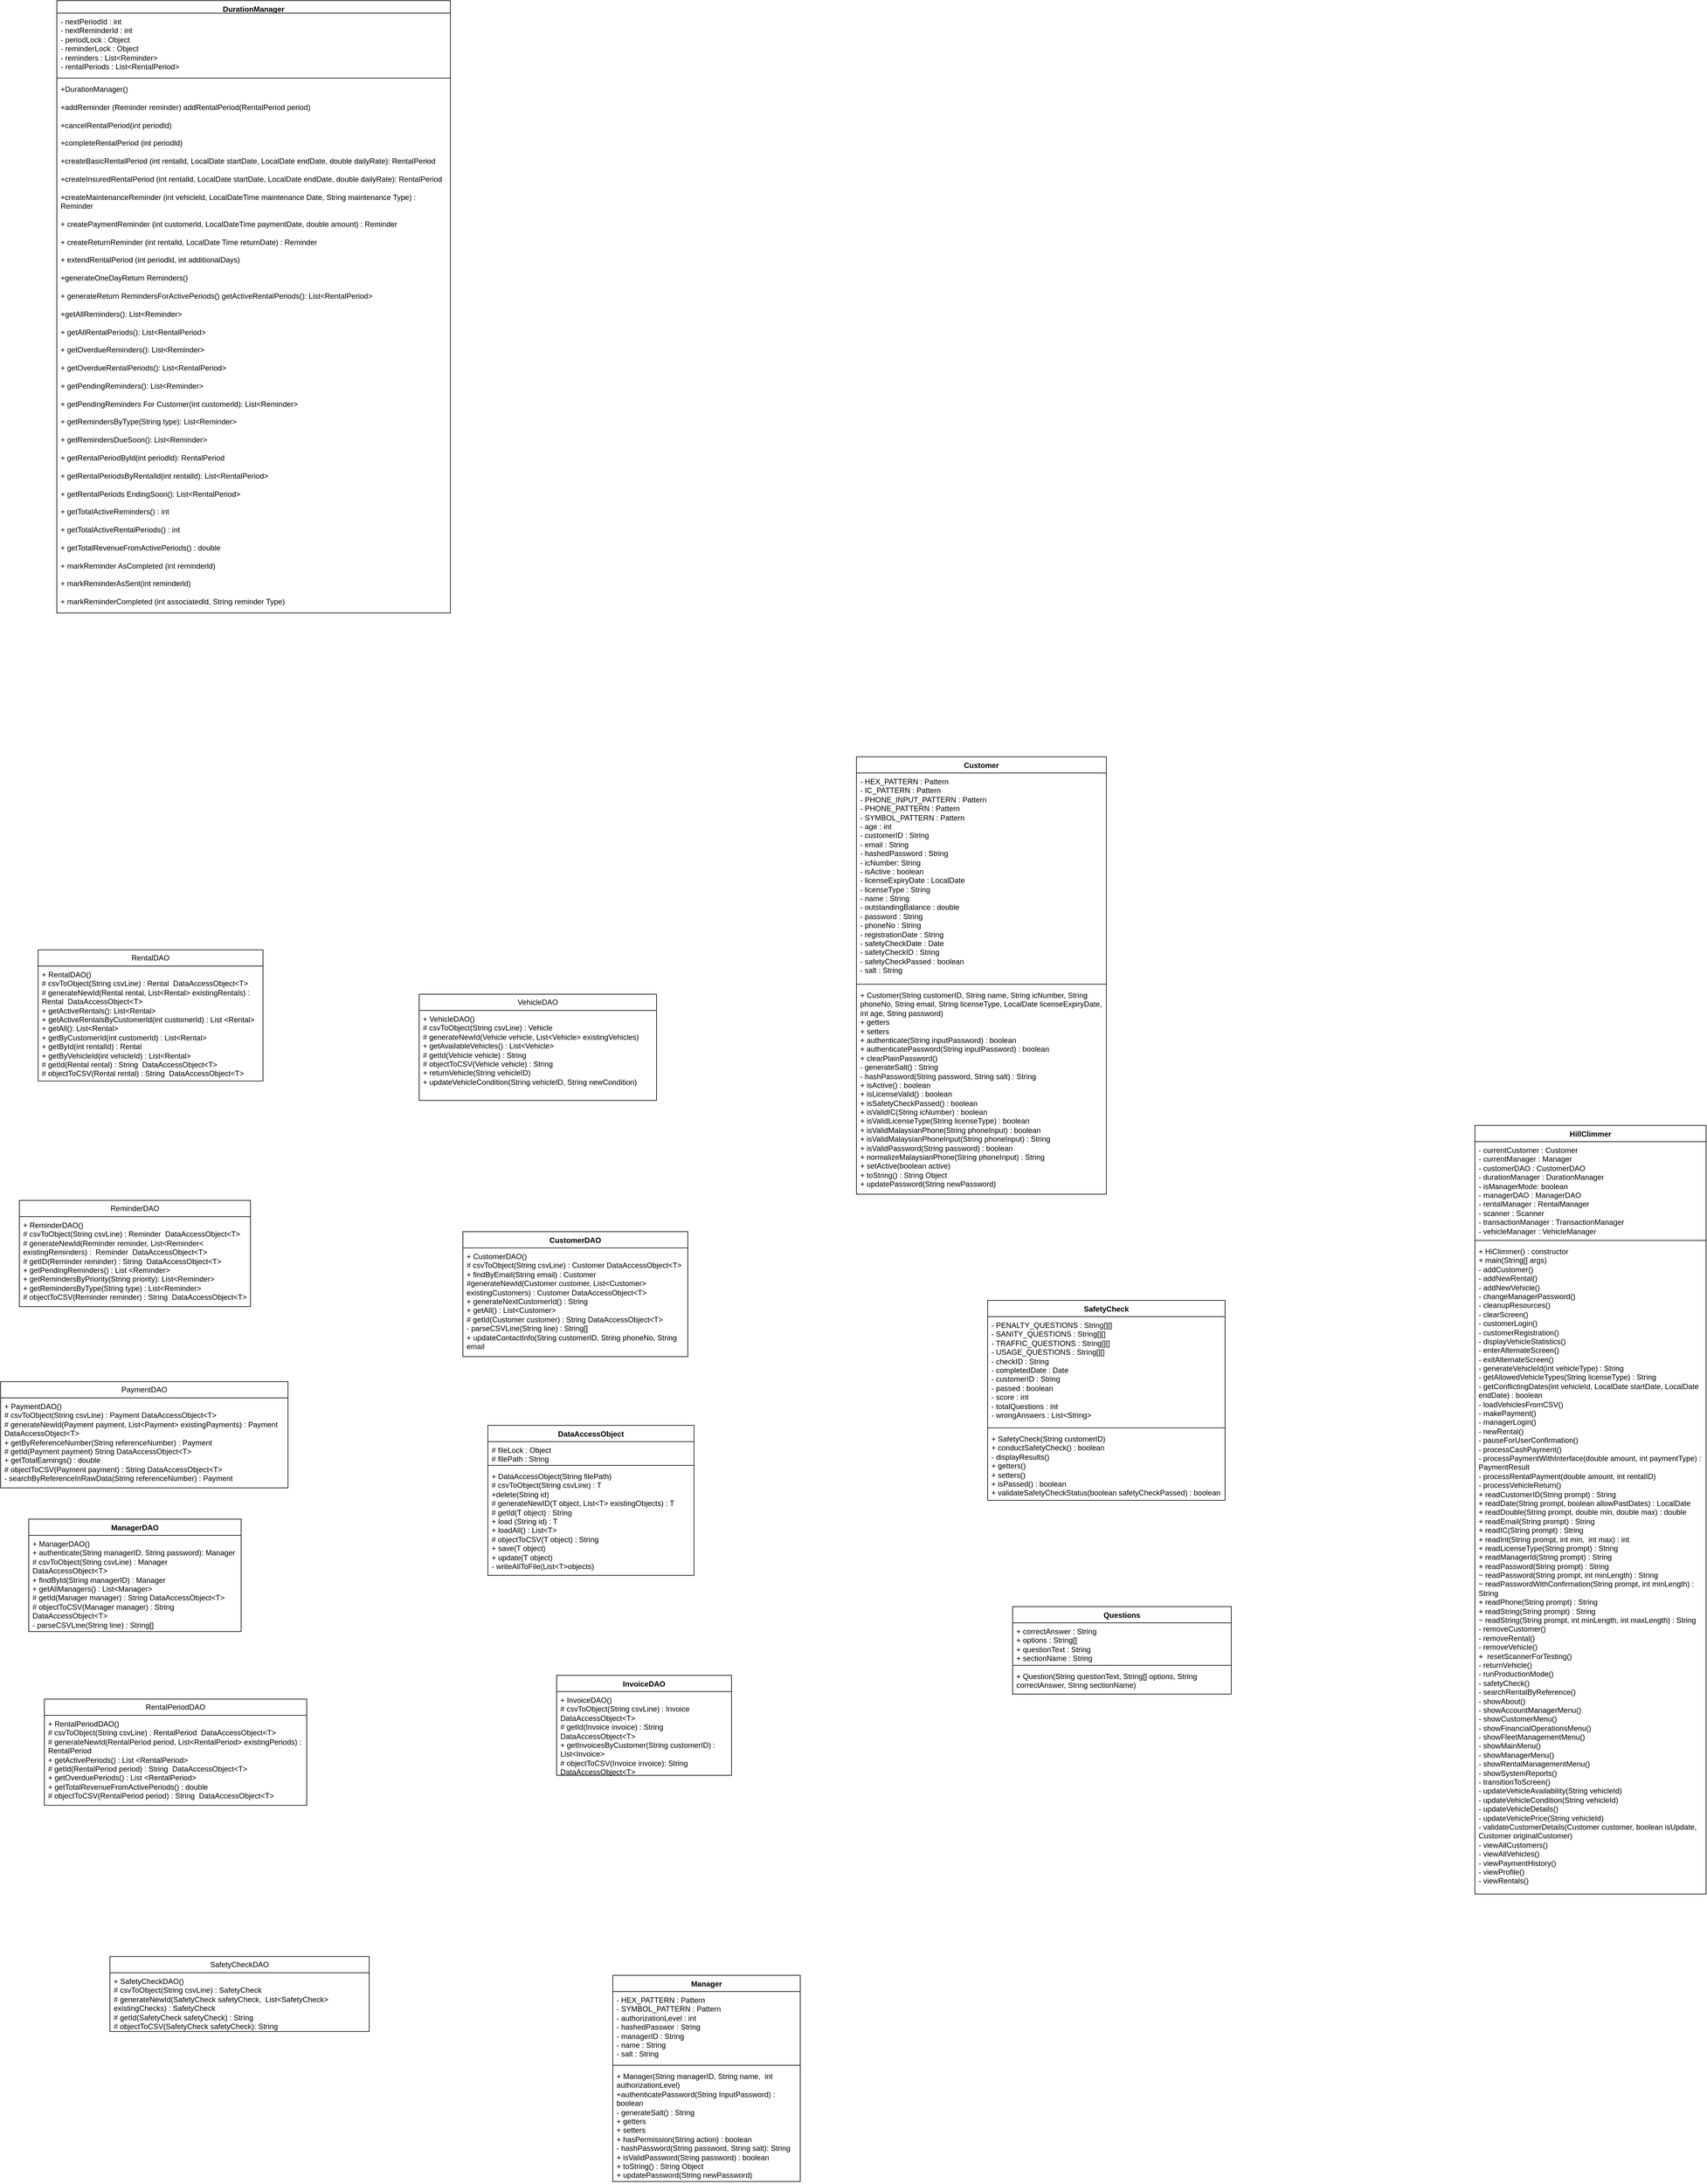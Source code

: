 <mxfile version="28.2.3">
  <diagram name="Page-1" id="KUWia0mi56MD-sfbcHVG">
    <mxGraphModel dx="6075" dy="6070" grid="1" gridSize="10" guides="1" tooltips="1" connect="1" arrows="1" fold="1" page="1" pageScale="1" pageWidth="850" pageHeight="1100" math="0" shadow="0">
      <root>
        <mxCell id="0" />
        <mxCell id="1" parent="0" />
        <mxCell id="KkSQwusm3BORoXdPYHce-2" value="HillClimmer" style="swimlane;fontStyle=1;align=center;verticalAlign=top;childLayout=stackLayout;horizontal=1;startSize=26;horizontalStack=0;resizeParent=1;resizeParentMax=0;resizeLast=0;collapsible=1;marginBottom=0;whiteSpace=wrap;html=1;" parent="1" vertex="1">
          <mxGeometry x="60" y="50" width="370" height="1230" as="geometry" />
        </mxCell>
        <mxCell id="KkSQwusm3BORoXdPYHce-3" value="- currentCustomer : Customer&lt;br&gt;- currentManager : Manager&lt;br&gt;- customerDAO : CustomerDAO&lt;div&gt;- durationManager : DurationManager&lt;br&gt;- isManagerMode: boolean&lt;br&gt;- managerDAO : ManagerDAO&lt;br&gt;- rentalManager : RentalManager&lt;br&gt;- scanner : Scanner&lt;br&gt;- transactionManager : TransactionManager&lt;br&gt;- vehicleManager : VehicleManager&lt;br&gt;&lt;br&gt;&lt;div&gt;&lt;br&gt;&lt;/div&gt;&lt;/div&gt;" style="text;strokeColor=none;fillColor=none;align=left;verticalAlign=top;spacingLeft=4;spacingRight=4;overflow=hidden;rotatable=0;points=[[0,0.5],[1,0.5]];portConstraint=eastwest;whiteSpace=wrap;html=1;" parent="KkSQwusm3BORoXdPYHce-2" vertex="1">
          <mxGeometry y="26" width="370" height="154" as="geometry" />
        </mxCell>
        <mxCell id="KkSQwusm3BORoXdPYHce-4" value="" style="line;strokeWidth=1;fillColor=none;align=left;verticalAlign=middle;spacingTop=-1;spacingLeft=3;spacingRight=3;rotatable=0;labelPosition=right;points=[];portConstraint=eastwest;strokeColor=inherit;" parent="KkSQwusm3BORoXdPYHce-2" vertex="1">
          <mxGeometry y="180" width="370" height="8" as="geometry" />
        </mxCell>
        <mxCell id="KkSQwusm3BORoXdPYHce-5" value="+ HiClimmer() : constructor&lt;br&gt;+ main(String[] args)&lt;br&gt;- addCustomer()&lt;br&gt;- addNewRental()&lt;br&gt;- addNewVehicle()&lt;br&gt;- changeManagerPassword()&lt;br&gt;- cleanupResources()&lt;br&gt;- clearScreen()&lt;br&gt;- customerLogin()&lt;br&gt;- customerRegistration()&lt;br&gt;- displayVehicleStatistics()&lt;br&gt;- enterAlternateScreen()&lt;br&gt;- exitAlternateScreen()&lt;br&gt;- generateVehicleId(int vehicleType) : String&lt;br&gt;- getAllowedVehicleTypes(String licenseType) : String&lt;br&gt;- getConflictingDates(int vehicleId, LocalDate startDate, LocalDate endDate) : boolean&lt;br&gt;- loadVehiclesFromCSV()&lt;br&gt;- makePayment()&lt;br&gt;- managerLogin()&lt;br&gt;- newRental()&lt;br&gt;- pauseForUserConfirmation()&lt;br&gt;- processCashPayment()&lt;br&gt;- processPaymentWithInterface(double amount, int paymentType) : PaymentResult&lt;br&gt;- processRentalPayment(double amount, int rentalID)&lt;br&gt;- processVehicleReturn()&lt;br&gt;+ readCustomerID(String prompt) : String&lt;br&gt;+ readDate(String prompt, boolean allowPastDates) : LocalDate&lt;br&gt;+ readDouble(String prompt, double min, double max) : double&lt;br&gt;+ readEmail(String prompt) : String&lt;br&gt;+ readIC(String prompt) : String&lt;br&gt;+ readInt(String prompt, int min,&amp;nbsp; int max) : int&lt;br&gt;+ readLicenseType(String prompt) : String&lt;br&gt;+ readManagerId(String prompt) : String&lt;br&gt;+ readPassword(String prompt) : String&lt;br&gt;~ readPassword(String prompt, int minLength) : String&lt;br&gt;~ readPasswordWithConfirmation(String prompt, int minLength) : String&lt;br&gt;+ readPhone(String prompt) : String&lt;br&gt;+ readString(String prompt) : String&lt;br&gt;~ readString(String prompt, int minLength, int maxLength) : String&lt;br&gt;- removeCustomer()&lt;br&gt;- removeRental()&lt;br&gt;- removeVehicle()&lt;br&gt;+&amp;nbsp; resetScannerForTesting()&lt;br&gt;- returnVehicle()&lt;br&gt;- runProductionMode()&lt;br&gt;- safetyCheck()&lt;br&gt;- searchRentalByReference()&lt;br&gt;- showAbout()&lt;br&gt;- showAccountManagerMenu()&lt;br&gt;- showCustomerMenu()&lt;br&gt;- showFinancialOperationsMenu()&lt;br&gt;- showFleetManagementMenu()&lt;br&gt;- showMainMenu()&lt;br&gt;- showManagerMenu()&lt;br&gt;- showRentalManagementMenu()&lt;br&gt;- showSystemReports()&lt;br&gt;- transitionToScreen()&lt;br&gt;- updateVehicleAvailability(String vehicleId)&lt;br&gt;- updateVehicleCondition(String vehicleId)&lt;br&gt;- updateVehicleDetails()&lt;br&gt;- updateVehiclePrice(String vehicleId)&lt;br&gt;- validateCustomerDetails(Customer customer, boolean isUpdate, Customer originalCustomer)&lt;br&gt;- viewAllCustomers()&lt;br&gt;- viewAllVehicles()&lt;br&gt;- viewPaymentHistory()&lt;br&gt;- viewProfile()&lt;br&gt;- viewRentals()" style="text;strokeColor=none;fillColor=none;align=left;verticalAlign=top;spacingLeft=4;spacingRight=4;overflow=hidden;rotatable=0;points=[[0,0.5],[1,0.5]];portConstraint=eastwest;whiteSpace=wrap;html=1;" parent="KkSQwusm3BORoXdPYHce-2" vertex="1">
          <mxGeometry y="188" width="370" height="1042" as="geometry" />
        </mxCell>
        <mxCell id="1-GLfwU_gdSAN0xT_Nue-1" value="Customer" style="swimlane;fontStyle=1;align=center;verticalAlign=top;childLayout=stackLayout;horizontal=1;startSize=26;horizontalStack=0;resizeParent=1;resizeParentMax=0;resizeLast=0;collapsible=1;marginBottom=0;whiteSpace=wrap;html=1;" parent="1" vertex="1">
          <mxGeometry x="-930" y="-540" width="400" height="700" as="geometry" />
        </mxCell>
        <mxCell id="1-GLfwU_gdSAN0xT_Nue-2" value="- HEX_PATTERN : Pattern&lt;br&gt;- IC_PATTERN : Pattern&lt;br&gt;- PHONE_INPUT_PATTERN : Pattern&lt;br&gt;- PHONE_PATTERN : Pattern&lt;br&gt;- SYMBOL_PATTERN : Pattern&lt;br&gt;- age : int&lt;br&gt;- customerID : String&lt;br&gt;- email : String&lt;br&gt;- hashedPassword : String&lt;br&gt;- icNumber: String&lt;br&gt;- isActive : boolean&lt;br&gt;- licenseExpiryDate : LocalDate&lt;br&gt;- licenseType : String&lt;br&gt;- name : String&lt;br&gt;- outstandingBalance : double&lt;br&gt;- password : String&lt;br&gt;- phoneNo : String&lt;br&gt;- registrationDate : String&lt;br&gt;- safetyCheckDate : Date&lt;br&gt;- safetyCheckID : String&lt;br&gt;- safetyCheckPassed : boolean&lt;br&gt;- salt : String" style="text;strokeColor=none;fillColor=none;align=left;verticalAlign=top;spacingLeft=4;spacingRight=4;overflow=hidden;rotatable=0;points=[[0,0.5],[1,0.5]];portConstraint=eastwest;whiteSpace=wrap;html=1;" parent="1-GLfwU_gdSAN0xT_Nue-1" vertex="1">
          <mxGeometry y="26" width="400" height="334" as="geometry" />
        </mxCell>
        <mxCell id="1-GLfwU_gdSAN0xT_Nue-3" value="" style="line;strokeWidth=1;fillColor=none;align=left;verticalAlign=middle;spacingTop=-1;spacingLeft=3;spacingRight=3;rotatable=0;labelPosition=right;points=[];portConstraint=eastwest;strokeColor=inherit;" parent="1-GLfwU_gdSAN0xT_Nue-1" vertex="1">
          <mxGeometry y="360" width="400" height="8" as="geometry" />
        </mxCell>
        <mxCell id="1-GLfwU_gdSAN0xT_Nue-4" value="+ Customer(String customerID, String name, String icNumber, String phoneNo, String email, String licenseType, LocalDate licenseExpiryDate, int age, String password)&lt;br&gt;+ getters&lt;br&gt;+ setters&lt;br&gt;+ authenticate(String inputPassword) : boolean&lt;br&gt;+ authenticatePassword(String inputPassword) : boolean&lt;br&gt;+ clearPlainPassword()&lt;br&gt;- generateSalt() : String&lt;br&gt;- hashPassword(String password, String salt) : String&lt;br&gt;+ isActive() : boolean&lt;br&gt;+ isLicenseValid() : boolean&lt;br&gt;+ isSafetyCheckPassed() : boolean&lt;br&gt;+ isValidIC(String icNumber) : boolean&lt;div&gt;+ isValidLicenseType(String licenseType) : boolean&lt;br&gt;+ isValidMalaysianPhone(String phoneInput) : boolean&lt;br&gt;+ isValidMalaysianPhoneInput(String phoneInput) : String&lt;br&gt;+ isValidPassword(String password) : boolean&lt;br&gt;+ normalizeMalaysianPhone(String phoneInput) : String&lt;br&gt;+ setActive(boolean active)&lt;br&gt;+ toString() : String Object&lt;br&gt;+ updatePassword(String newPassword)&lt;br&gt;&lt;br&gt;&lt;br&gt;&lt;/div&gt;" style="text;strokeColor=none;fillColor=none;align=left;verticalAlign=top;spacingLeft=4;spacingRight=4;overflow=hidden;rotatable=0;points=[[0,0.5],[1,0.5]];portConstraint=eastwest;whiteSpace=wrap;html=1;" parent="1-GLfwU_gdSAN0xT_Nue-1" vertex="1">
          <mxGeometry y="368" width="400" height="332" as="geometry" />
        </mxCell>
        <mxCell id="1-GLfwU_gdSAN0xT_Nue-5" value="SafetyCheck" style="swimlane;fontStyle=1;align=center;verticalAlign=top;childLayout=stackLayout;horizontal=1;startSize=26;horizontalStack=0;resizeParent=1;resizeParentMax=0;resizeLast=0;collapsible=1;marginBottom=0;whiteSpace=wrap;html=1;" parent="1" vertex="1">
          <mxGeometry x="-720" y="330" width="380" height="320" as="geometry" />
        </mxCell>
        <mxCell id="1-GLfwU_gdSAN0xT_Nue-6" value="- PENALTY_QUESTIONS : String[][]&lt;br&gt;- SANITY_QUESTIONS : String[][]&lt;br&gt;- TRAFFIC_QUESTIONS : String[][]&lt;br&gt;- USAGE_QUESTIONS : String[][]&lt;br&gt;- checkID : String&lt;br&gt;- completedDate : Date&lt;br&gt;- customerID : String&lt;br&gt;- passed : boolean&lt;br&gt;- score : int&lt;br&gt;- totalQuestions : int&lt;br&gt;- wrongAnswers : List&amp;lt;String&amp;gt;&lt;div&gt;&lt;br/&gt;&lt;/div&gt;" style="text;strokeColor=none;fillColor=none;align=left;verticalAlign=top;spacingLeft=4;spacingRight=4;overflow=hidden;rotatable=0;points=[[0,0.5],[1,0.5]];portConstraint=eastwest;whiteSpace=wrap;html=1;" parent="1-GLfwU_gdSAN0xT_Nue-5" vertex="1">
          <mxGeometry y="26" width="380" height="174" as="geometry" />
        </mxCell>
        <mxCell id="1-GLfwU_gdSAN0xT_Nue-7" value="" style="line;strokeWidth=1;fillColor=none;align=left;verticalAlign=middle;spacingTop=-1;spacingLeft=3;spacingRight=3;rotatable=0;labelPosition=right;points=[];portConstraint=eastwest;strokeColor=inherit;" parent="1-GLfwU_gdSAN0xT_Nue-5" vertex="1">
          <mxGeometry y="200" width="380" height="8" as="geometry" />
        </mxCell>
        <mxCell id="1-GLfwU_gdSAN0xT_Nue-8" value="+ SafetyCheck(String customerID)&lt;br&gt;+ conductSafetyCheck() : boolean&lt;br&gt;- displayResults()&lt;br&gt;+ getters()&lt;br&gt;+ setters()&lt;br&gt;+ isPassed() : boolean&lt;br&gt;+ validateSafetyCheckStatus(boolean safetyCheckPassed) : boolean&lt;br&gt;&lt;br&gt;&lt;div&gt;&lt;br&gt;&lt;/div&gt;" style="text;strokeColor=none;fillColor=none;align=left;verticalAlign=top;spacingLeft=4;spacingRight=4;overflow=hidden;rotatable=0;points=[[0,0.5],[1,0.5]];portConstraint=eastwest;whiteSpace=wrap;html=1;" parent="1-GLfwU_gdSAN0xT_Nue-5" vertex="1">
          <mxGeometry y="208" width="380" height="112" as="geometry" />
        </mxCell>
        <mxCell id="1-GLfwU_gdSAN0xT_Nue-9" value="Questions" style="swimlane;fontStyle=1;align=center;verticalAlign=top;childLayout=stackLayout;horizontal=1;startSize=26;horizontalStack=0;resizeParent=1;resizeParentMax=0;resizeLast=0;collapsible=1;marginBottom=0;whiteSpace=wrap;html=1;" parent="1" vertex="1">
          <mxGeometry x="-680" y="820" width="350" height="140" as="geometry" />
        </mxCell>
        <mxCell id="1-GLfwU_gdSAN0xT_Nue-10" value="+ correctAnswer : String&lt;br&gt;+ options : String[]&lt;br&gt;+ questionText : String&lt;br&gt;+ sectionName : String&lt;br&gt;&lt;div&gt;&lt;br&gt;&lt;/div&gt;" style="text;strokeColor=none;fillColor=none;align=left;verticalAlign=top;spacingLeft=4;spacingRight=4;overflow=hidden;rotatable=0;points=[[0,0.5],[1,0.5]];portConstraint=eastwest;whiteSpace=wrap;html=1;" parent="1-GLfwU_gdSAN0xT_Nue-9" vertex="1">
          <mxGeometry y="26" width="350" height="64" as="geometry" />
        </mxCell>
        <mxCell id="1-GLfwU_gdSAN0xT_Nue-11" value="" style="line;strokeWidth=1;fillColor=none;align=left;verticalAlign=middle;spacingTop=-1;spacingLeft=3;spacingRight=3;rotatable=0;labelPosition=right;points=[];portConstraint=eastwest;strokeColor=inherit;" parent="1-GLfwU_gdSAN0xT_Nue-9" vertex="1">
          <mxGeometry y="90" width="350" height="8" as="geometry" />
        </mxCell>
        <mxCell id="1-GLfwU_gdSAN0xT_Nue-12" value="+ Question(String questionText, String[] options, String correctAnswer, String sectionName)" style="text;strokeColor=none;fillColor=none;align=left;verticalAlign=top;spacingLeft=4;spacingRight=4;overflow=hidden;rotatable=0;points=[[0,0.5],[1,0.5]];portConstraint=eastwest;whiteSpace=wrap;html=1;" parent="1-GLfwU_gdSAN0xT_Nue-9" vertex="1">
          <mxGeometry y="98" width="350" height="42" as="geometry" />
        </mxCell>
        <mxCell id="6XG5QplGx-Yt1XKf_cvf-1" value="CustomerDAO" style="swimlane;fontStyle=1;align=center;verticalAlign=top;childLayout=stackLayout;horizontal=1;startSize=26;horizontalStack=0;resizeParent=1;resizeParentMax=0;resizeLast=0;collapsible=1;marginBottom=0;whiteSpace=wrap;html=1;" vertex="1" parent="1">
          <mxGeometry x="-1560" y="220" width="360" height="200" as="geometry" />
        </mxCell>
        <mxCell id="6XG5QplGx-Yt1XKf_cvf-4" value="+ CustomerDAO()&lt;br&gt;# csvToObject(String csvLine) : Customer DataAccessObject&amp;lt;T&amp;gt;&lt;br&gt;+ findByEmail(String email) : Customer&lt;br&gt;#generateNewId(Customer customer, List&amp;lt;Customer&amp;gt; existingCustomers) : Customer DataAccessObject&amp;lt;T&amp;gt;&lt;br&gt;+ generateNextCustomerId() : String&lt;br&gt;+ getAll() : List&amp;lt;Customer&amp;gt;&lt;br&gt;# getId(Customer customer) : String DataAccessObject&amp;lt;T&amp;gt;&lt;br&gt;- parseCSVLine(String line) : String[]&lt;br&gt;+ updateContactInfo(String customerID, String phoneNo, String email" style="text;strokeColor=none;fillColor=none;align=left;verticalAlign=top;spacingLeft=4;spacingRight=4;overflow=hidden;rotatable=0;points=[[0,0.5],[1,0.5]];portConstraint=eastwest;whiteSpace=wrap;html=1;" vertex="1" parent="6XG5QplGx-Yt1XKf_cvf-1">
          <mxGeometry y="26" width="360" height="174" as="geometry" />
        </mxCell>
        <mxCell id="6XG5QplGx-Yt1XKf_cvf-5" value="DataAccessObject" style="swimlane;fontStyle=1;align=center;verticalAlign=top;childLayout=stackLayout;horizontal=1;startSize=26;horizontalStack=0;resizeParent=1;resizeParentMax=0;resizeLast=0;collapsible=1;marginBottom=0;whiteSpace=wrap;html=1;" vertex="1" parent="1">
          <mxGeometry x="-1520" y="530" width="330" height="240" as="geometry" />
        </mxCell>
        <mxCell id="6XG5QplGx-Yt1XKf_cvf-6" value="# fileLock : Object&lt;br&gt;# filePath : String" style="text;strokeColor=none;fillColor=none;align=left;verticalAlign=top;spacingLeft=4;spacingRight=4;overflow=hidden;rotatable=0;points=[[0,0.5],[1,0.5]];portConstraint=eastwest;whiteSpace=wrap;html=1;" vertex="1" parent="6XG5QplGx-Yt1XKf_cvf-5">
          <mxGeometry y="26" width="330" height="34" as="geometry" />
        </mxCell>
        <mxCell id="6XG5QplGx-Yt1XKf_cvf-7" value="" style="line;strokeWidth=1;fillColor=none;align=left;verticalAlign=middle;spacingTop=-1;spacingLeft=3;spacingRight=3;rotatable=0;labelPosition=right;points=[];portConstraint=eastwest;strokeColor=inherit;" vertex="1" parent="6XG5QplGx-Yt1XKf_cvf-5">
          <mxGeometry y="60" width="330" height="8" as="geometry" />
        </mxCell>
        <mxCell id="6XG5QplGx-Yt1XKf_cvf-8" value="+ DataAccessObject(String filePath)&lt;br&gt;# csvToObject(String csvLine) : T&lt;br&gt;+delete(String id)&lt;br&gt;# generateNewID(T object, List&amp;lt;T&amp;gt; existingObjects) : T&lt;br&gt;# getId(T object) : String&lt;br&gt;+ load (String id) : T&lt;br&gt;&lt;div&gt;+ loadAll() : List&amp;lt;T&amp;gt;&lt;br&gt;# objectToCSV(T object) : String&lt;br&gt;+ save(T object)&lt;br&gt;+ update(T object)&lt;br&gt;- writeAllToFile(List&amp;lt;T&amp;gt;objects)&lt;/div&gt;" style="text;strokeColor=none;fillColor=none;align=left;verticalAlign=top;spacingLeft=4;spacingRight=4;overflow=hidden;rotatable=0;points=[[0,0.5],[1,0.5]];portConstraint=eastwest;whiteSpace=wrap;html=1;" vertex="1" parent="6XG5QplGx-Yt1XKf_cvf-5">
          <mxGeometry y="68" width="330" height="172" as="geometry" />
        </mxCell>
        <mxCell id="6XG5QplGx-Yt1XKf_cvf-9" value="InvoiceDAO" style="swimlane;fontStyle=1;align=center;verticalAlign=top;childLayout=stackLayout;horizontal=1;startSize=26;horizontalStack=0;resizeParent=1;resizeParentMax=0;resizeLast=0;collapsible=1;marginBottom=0;whiteSpace=wrap;html=1;" vertex="1" parent="1">
          <mxGeometry x="-1410" y="930" width="280" height="160" as="geometry" />
        </mxCell>
        <mxCell id="6XG5QplGx-Yt1XKf_cvf-10" value="+ InvoiceDAO()&lt;br&gt;# csvToObject(String csvLine) : Invoice DataAccessObject&amp;lt;T&amp;gt;&lt;br&gt;# getId(Invoice invoice) : String DataAccessObject&amp;lt;T&amp;gt;&lt;br&gt;+ getInvoicesByCustomer(String customerID) : List&amp;lt;Invoice&amp;gt;&amp;nbsp;&lt;div&gt;# objectToCSV(Invoice invoice): String DataAccessObject&amp;lt;T&amp;gt;&lt;/div&gt;" style="text;strokeColor=none;fillColor=none;align=left;verticalAlign=top;spacingLeft=4;spacingRight=4;overflow=hidden;rotatable=0;points=[[0,0.5],[1,0.5]];portConstraint=eastwest;whiteSpace=wrap;html=1;" vertex="1" parent="6XG5QplGx-Yt1XKf_cvf-9">
          <mxGeometry y="26" width="280" height="134" as="geometry" />
        </mxCell>
        <mxCell id="6XG5QplGx-Yt1XKf_cvf-13" value="Manager" style="swimlane;fontStyle=1;align=center;verticalAlign=top;childLayout=stackLayout;horizontal=1;startSize=26;horizontalStack=0;resizeParent=1;resizeParentMax=0;resizeLast=0;collapsible=1;marginBottom=0;whiteSpace=wrap;html=1;" vertex="1" parent="1">
          <mxGeometry x="-1320" y="1410" width="300" height="330" as="geometry" />
        </mxCell>
        <mxCell id="6XG5QplGx-Yt1XKf_cvf-14" value="- HEX_PATTERN : Pattern&lt;br&gt;- SYMBOL_PATTERN : Pattern&lt;br&gt;- authorizationLevel : int&lt;br&gt;- hashedPasswor : String&lt;br&gt;- managerID : String&lt;br&gt;- name : String&lt;br&gt;- salt : String" style="text;strokeColor=none;fillColor=none;align=left;verticalAlign=top;spacingLeft=4;spacingRight=4;overflow=hidden;rotatable=0;points=[[0,0.5],[1,0.5]];portConstraint=eastwest;whiteSpace=wrap;html=1;" vertex="1" parent="6XG5QplGx-Yt1XKf_cvf-13">
          <mxGeometry y="26" width="300" height="114" as="geometry" />
        </mxCell>
        <mxCell id="6XG5QplGx-Yt1XKf_cvf-15" value="" style="line;strokeWidth=1;fillColor=none;align=left;verticalAlign=middle;spacingTop=-1;spacingLeft=3;spacingRight=3;rotatable=0;labelPosition=right;points=[];portConstraint=eastwest;strokeColor=inherit;" vertex="1" parent="6XG5QplGx-Yt1XKf_cvf-13">
          <mxGeometry y="140" width="300" height="8" as="geometry" />
        </mxCell>
        <mxCell id="6XG5QplGx-Yt1XKf_cvf-16" value="+ Manager(String managerID, String name,&amp;nbsp; int authorizationLevel)&lt;br&gt;+authenticatePassword(String InputPassword) : boolean&lt;br&gt;- generateSalt() : String&lt;br&gt;+ getters&lt;br&gt;+ setters&lt;br&gt;+ hasPermission(String action) : boolean&lt;br&gt;- hashPassword(String password, String salt): String&lt;br&gt;+ isValidPassword(String password) : boolean&lt;br&gt;+ toString() : String Object&lt;br&gt;+ updatePassword(String newPassword)" style="text;strokeColor=none;fillColor=none;align=left;verticalAlign=top;spacingLeft=4;spacingRight=4;overflow=hidden;rotatable=0;points=[[0,0.5],[1,0.5]];portConstraint=eastwest;whiteSpace=wrap;html=1;" vertex="1" parent="6XG5QplGx-Yt1XKf_cvf-13">
          <mxGeometry y="148" width="300" height="182" as="geometry" />
        </mxCell>
        <mxCell id="6XG5QplGx-Yt1XKf_cvf-17" value="ManagerDAO" style="swimlane;fontStyle=1;align=center;verticalAlign=top;childLayout=stackLayout;horizontal=1;startSize=26;horizontalStack=0;resizeParent=1;resizeParentMax=0;resizeLast=0;collapsible=1;marginBottom=0;whiteSpace=wrap;html=1;" vertex="1" parent="1">
          <mxGeometry x="-2255" y="680" width="340" height="180" as="geometry" />
        </mxCell>
        <mxCell id="6XG5QplGx-Yt1XKf_cvf-18" value="+ ManagerDAO()&lt;br&gt;+ authenticate(String managerID, String password): Manager&lt;br&gt;# csvToObject(String csvLine) : Manager DataAccessObject&amp;lt;T&amp;gt;&lt;br&gt;+ findById(String managerID) : Manager&lt;br&gt;+ getAllManagers() : List&amp;lt;Manager&amp;gt;&lt;br&gt;# getId(Manager manager) : String DataAccessObject&amp;lt;T&amp;gt;&lt;br&gt;# objectToCSV(Manager manager) : String DataAccessObject&amp;lt;T&amp;gt;&lt;br&gt;- parseCSVLine(String line) : String[]" style="text;strokeColor=none;fillColor=none;align=left;verticalAlign=top;spacingLeft=4;spacingRight=4;overflow=hidden;rotatable=0;points=[[0,0.5],[1,0.5]];portConstraint=eastwest;whiteSpace=wrap;html=1;" vertex="1" parent="6XG5QplGx-Yt1XKf_cvf-17">
          <mxGeometry y="26" width="340" height="154" as="geometry" />
        </mxCell>
        <mxCell id="6XG5QplGx-Yt1XKf_cvf-21" value="PaymentDAO" style="swimlane;fontStyle=0;childLayout=stackLayout;horizontal=1;startSize=26;fillColor=none;horizontalStack=0;resizeParent=1;resizeParentMax=0;resizeLast=0;collapsible=1;marginBottom=0;whiteSpace=wrap;html=1;" vertex="1" parent="1">
          <mxGeometry x="-2300" y="460" width="460" height="170" as="geometry" />
        </mxCell>
        <mxCell id="6XG5QplGx-Yt1XKf_cvf-24" value="+ PaymentDAO()&lt;br&gt;# csvToObject(String csvLine) : Payment DataAccessObject&amp;lt;T&amp;gt;&lt;br&gt;# generateNewId(Payment payment, List&amp;lt;Payment&amp;gt; existingPayments) : Payment&lt;br&gt;DataAccessObject&amp;lt;T&amp;gt;&lt;br&gt;+ getByReferenceNumber(String referenceNumber) : Payment&lt;br&gt;# getId(Payment payment) String DataAccessObject&amp;lt;T&amp;gt;&lt;br&gt;+ getTotalEarnings() : double&lt;br&gt;# objectToCSV(Payment payment) : String DataAccessObject&amp;lt;T&amp;gt;&lt;br&gt;- searchByReferenceInRawData(String referenceNumber) : Payment" style="text;strokeColor=none;fillColor=none;align=left;verticalAlign=top;spacingLeft=4;spacingRight=4;overflow=hidden;rotatable=0;points=[[0,0.5],[1,0.5]];portConstraint=eastwest;whiteSpace=wrap;html=1;" vertex="1" parent="6XG5QplGx-Yt1XKf_cvf-21">
          <mxGeometry y="26" width="460" height="144" as="geometry" />
        </mxCell>
        <mxCell id="6XG5QplGx-Yt1XKf_cvf-25" value="ReminderDAO" style="swimlane;fontStyle=0;childLayout=stackLayout;horizontal=1;startSize=26;fillColor=none;horizontalStack=0;resizeParent=1;resizeParentMax=0;resizeLast=0;collapsible=1;marginBottom=0;whiteSpace=wrap;html=1;" vertex="1" parent="1">
          <mxGeometry x="-2270" y="170" width="370" height="170" as="geometry" />
        </mxCell>
        <mxCell id="6XG5QplGx-Yt1XKf_cvf-28" value="+ ReminderDAO()&lt;br&gt;# csvToObject(String csvLine) : Reminder&amp;nbsp;&amp;nbsp;DataAccessObject&amp;lt;T&amp;gt;&lt;br&gt;# generateNewId(Reminder reminder, List&amp;lt;Reminder&amp;lt; existingReminders) :&amp;nbsp; Reminder&amp;nbsp;&amp;nbsp;DataAccessObject&amp;lt;T&amp;gt;&lt;br&gt;# getID(Reminder reminder) : String&amp;nbsp;&amp;nbsp;DataAccessObject&amp;lt;T&amp;gt;&lt;br&gt;+ getPendingReminders() : List &amp;lt;Reminder&amp;gt;&lt;br&gt;+ getRemindersByPriority(String priority): List&amp;lt;Reminder&amp;gt;&lt;br&gt;+ getRemindersByType(String type) : List&amp;lt;Reminder&amp;gt;&lt;br&gt;# objectToCSV(Reminder reminder) : String&amp;nbsp;&amp;nbsp;DataAccessObject&amp;lt;T&amp;gt;" style="text;strokeColor=none;fillColor=none;align=left;verticalAlign=top;spacingLeft=4;spacingRight=4;overflow=hidden;rotatable=0;points=[[0,0.5],[1,0.5]];portConstraint=eastwest;whiteSpace=wrap;html=1;" vertex="1" parent="6XG5QplGx-Yt1XKf_cvf-25">
          <mxGeometry y="26" width="370" height="144" as="geometry" />
        </mxCell>
        <mxCell id="6XG5QplGx-Yt1XKf_cvf-33" value="RentalDAO" style="swimlane;fontStyle=0;childLayout=stackLayout;horizontal=1;startSize=26;fillColor=none;horizontalStack=0;resizeParent=1;resizeParentMax=0;resizeLast=0;collapsible=1;marginBottom=0;whiteSpace=wrap;html=1;" vertex="1" parent="1">
          <mxGeometry x="-2240" y="-231" width="360" height="210" as="geometry" />
        </mxCell>
        <mxCell id="6XG5QplGx-Yt1XKf_cvf-36" value="+ RentalDAO()&lt;br&gt;# csvToObject(String csvLine) : Rental&amp;nbsp;&amp;nbsp;DataAccessObject&amp;lt;T&amp;gt;&lt;br&gt;# generateNewId(Rental rental, List&amp;lt;Rental&amp;gt; existingRentals) : Rental&amp;nbsp;&amp;nbsp;DataAccessObject&amp;lt;T&amp;gt;&lt;br&gt;+ getActiveRentals(): List&amp;lt;Rental&amp;gt;&lt;br&gt;+ getActiveRentalsByCustomerId(int customerId) : List &amp;lt;Rental&amp;gt;&lt;br&gt;+ getAll(): List&amp;lt;Rental&amp;gt;&lt;br&gt;+ getByCustomerId(int customerId) : List&amp;lt;Rental&amp;gt;&lt;br&gt;+ getById(int rentalId) : Rental&lt;br&gt;+ getByVehicleId(int vehicleId) : List&amp;lt;Rental&amp;gt;&lt;br&gt;# getId(Rental rental) : String&amp;nbsp;&amp;nbsp;DataAccessObject&amp;lt;T&amp;gt;&lt;br&gt;# objectToCSV(Rental rental) : String&amp;nbsp;&amp;nbsp;DataAccessObject&amp;lt;T&amp;gt;" style="text;strokeColor=none;fillColor=none;align=left;verticalAlign=top;spacingLeft=4;spacingRight=4;overflow=hidden;rotatable=0;points=[[0,0.5],[1,0.5]];portConstraint=eastwest;whiteSpace=wrap;html=1;" vertex="1" parent="6XG5QplGx-Yt1XKf_cvf-33">
          <mxGeometry y="26" width="360" height="184" as="geometry" />
        </mxCell>
        <mxCell id="6XG5QplGx-Yt1XKf_cvf-37" value="RentalPeriodDAO" style="swimlane;fontStyle=0;childLayout=stackLayout;horizontal=1;startSize=26;fillColor=none;horizontalStack=0;resizeParent=1;resizeParentMax=0;resizeLast=0;collapsible=1;marginBottom=0;whiteSpace=wrap;html=1;" vertex="1" parent="1">
          <mxGeometry x="-2230" y="968" width="420" height="170" as="geometry" />
        </mxCell>
        <mxCell id="6XG5QplGx-Yt1XKf_cvf-40" value="+ RentalPeriodDAO()&lt;br&gt;# csvToObject(String csvLine) : RentalPeriod&amp;nbsp;&amp;nbsp;DataAccessObject&amp;lt;T&amp;gt;&lt;br&gt;# generateNewId(RentalPeriod period, List&amp;lt;RentalPeriod&amp;gt; existingPeriods) : RentalPeriod&lt;br&gt;+ getActivePeriods() : List &amp;lt;RentalPeriod&amp;gt;&lt;br&gt;# getId(RentalPeriod period) : String&amp;nbsp;&amp;nbsp;DataAccessObject&amp;lt;T&amp;gt;&lt;br&gt;+ getOverduePeriods() : List &amp;lt;RentalPeriod&amp;gt;&lt;br&gt;+ getTotalRevenueFromActivePeriods() : double&lt;br&gt;# objectToCSV(RentalPeriod period) : String&amp;nbsp;&amp;nbsp;DataAccessObject&amp;lt;T&amp;gt;" style="text;strokeColor=none;fillColor=none;align=left;verticalAlign=top;spacingLeft=4;spacingRight=4;overflow=hidden;rotatable=0;points=[[0,0.5],[1,0.5]];portConstraint=eastwest;whiteSpace=wrap;html=1;" vertex="1" parent="6XG5QplGx-Yt1XKf_cvf-37">
          <mxGeometry y="26" width="420" height="144" as="geometry" />
        </mxCell>
        <mxCell id="6XG5QplGx-Yt1XKf_cvf-41" value="SafetyCheckDAO" style="swimlane;fontStyle=0;childLayout=stackLayout;horizontal=1;startSize=26;fillColor=none;horizontalStack=0;resizeParent=1;resizeParentMax=0;resizeLast=0;collapsible=1;marginBottom=0;whiteSpace=wrap;html=1;" vertex="1" parent="1">
          <mxGeometry x="-2125" y="1380" width="415" height="120" as="geometry" />
        </mxCell>
        <mxCell id="6XG5QplGx-Yt1XKf_cvf-42" value="+ SafetyCheckDAO()&lt;br&gt;# csvToObject(String csvLine) : SafetyCheck&lt;br&gt;# generateNewId(SafetyCheck safetyCheck,&amp;nbsp; List&amp;lt;SafetyCheck&amp;gt; existingChecks) : SafetyCheck&lt;div&gt;# getId(SafetyCheck safetyCheck) : String&lt;br&gt;&lt;/div&gt;&lt;div&gt;# objectToCSV(SafetyCheck safetyCheck): String&lt;/div&gt;" style="text;strokeColor=none;fillColor=none;align=left;verticalAlign=top;spacingLeft=4;spacingRight=4;overflow=hidden;rotatable=0;points=[[0,0.5],[1,0.5]];portConstraint=eastwest;whiteSpace=wrap;html=1;" vertex="1" parent="6XG5QplGx-Yt1XKf_cvf-41">
          <mxGeometry y="26" width="415" height="94" as="geometry" />
        </mxCell>
        <mxCell id="6XG5QplGx-Yt1XKf_cvf-45" value="VehicleDAO" style="swimlane;fontStyle=0;childLayout=stackLayout;horizontal=1;startSize=26;fillColor=none;horizontalStack=0;resizeParent=1;resizeParentMax=0;resizeLast=0;collapsible=1;marginBottom=0;whiteSpace=wrap;html=1;" vertex="1" parent="1">
          <mxGeometry x="-1630" y="-160" width="380" height="170" as="geometry" />
        </mxCell>
        <mxCell id="6XG5QplGx-Yt1XKf_cvf-46" value="+ VehicleDAO()&lt;br&gt;# csvToObject(String csvLine) : Vehicle&lt;br&gt;#&amp;nbsp;generateNewId(Vehicle vehicle, List&amp;lt;Vehicle&amp;gt; existingVehicles)&lt;br&gt;+ getAvailableVehicles() : List&amp;lt;Vehicle&amp;gt;&lt;br&gt;# getId(Vehicle vehicle) : String&lt;br&gt;# objectToCSV(Vehicle vehicle) : String&lt;br&gt;+ returnVehicle(String vehicleID)&lt;br&gt;+ updateVehicleCondition(String vehicleID, String newCondition)&amp;nbsp;" style="text;strokeColor=none;fillColor=none;align=left;verticalAlign=top;spacingLeft=4;spacingRight=4;overflow=hidden;rotatable=0;points=[[0,0.5],[1,0.5]];portConstraint=eastwest;whiteSpace=wrap;html=1;" vertex="1" parent="6XG5QplGx-Yt1XKf_cvf-45">
          <mxGeometry y="26" width="380" height="144" as="geometry" />
        </mxCell>
        <mxCell id="6XG5QplGx-Yt1XKf_cvf-49" value="DurationManager" style="swimlane;fontStyle=1;align=center;verticalAlign=top;childLayout=stackLayout;horizontal=1;startSize=20;horizontalStack=0;resizeParent=1;resizeParentMax=0;resizeLast=0;collapsible=1;marginBottom=0;whiteSpace=wrap;html=1;" vertex="1" parent="1">
          <mxGeometry x="-2210" y="-1750" width="630" height="980" as="geometry" />
        </mxCell>
        <mxCell id="6XG5QplGx-Yt1XKf_cvf-50" value="- nextPeriodId : int&lt;br&gt;- nextReminderId : int&lt;br&gt;- periodLock : Object&lt;br&gt;- reminderLock : Object&lt;br&gt;- reminders : List&amp;lt;Reminder&amp;gt;&lt;br&gt;- rentalPeriods : List&amp;lt;RentalPeriod&amp;gt;" style="text;strokeColor=none;fillColor=none;align=left;verticalAlign=top;spacingLeft=4;spacingRight=4;overflow=hidden;rotatable=0;points=[[0,0.5],[1,0.5]];portConstraint=eastwest;whiteSpace=wrap;html=1;" vertex="1" parent="6XG5QplGx-Yt1XKf_cvf-49">
          <mxGeometry y="20" width="630" height="100" as="geometry" />
        </mxCell>
        <mxCell id="6XG5QplGx-Yt1XKf_cvf-51" value="" style="line;strokeWidth=1;fillColor=none;align=left;verticalAlign=middle;spacingTop=-1;spacingLeft=3;spacingRight=3;rotatable=0;labelPosition=right;points=[];portConstraint=eastwest;strokeColor=inherit;" vertex="1" parent="6XG5QplGx-Yt1XKf_cvf-49">
          <mxGeometry y="120" width="630" height="8" as="geometry" />
        </mxCell>
        <mxCell id="6XG5QplGx-Yt1XKf_cvf-52" value="+DurationManager()&lt;br&gt;&lt;br&gt;+addReminder (Reminder reminder) addRentalPeriod(RentalPeriod period)&lt;br&gt;&lt;br&gt;+cancelRentalPeriod(int periodld)&lt;br&gt;&lt;br&gt;+completeRentalPeriod (int periodld)&lt;br&gt;&lt;br&gt;+createBasicRentalPeriod (int rentalld, LocalDate startDate, LocalDate endDate, double dailyRate): RentalPeriod&lt;div&gt;&lt;br&gt;&lt;/div&gt;&lt;div&gt;+createInsuredRentalPeriod (int rentalld, LocalDate startDate, LocalDate endDate, double dailyRate):&amp;nbsp;&lt;span style=&quot;background-color: transparent; color: light-dark(rgb(0, 0, 0), rgb(255, 255, 255));&quot;&gt;RentalPeriod&lt;br&gt;&lt;br&gt;+createMaintenanceReminder (int vehicleld, LocalDateTime&amp;nbsp;&lt;/span&gt;&lt;span style=&quot;background-color: transparent; color: light-dark(rgb(0, 0, 0), rgb(255, 255, 255));&quot;&gt;maintenance Date, String maintenance Type) : Reminder&lt;/span&gt;&lt;/div&gt;&lt;div&gt;&lt;br&gt;+ createPaymentReminder (int customerld, LocalDateTime paymentDate, double&amp;nbsp;amount) : Reminder&lt;br&gt;&lt;br&gt;+ createReturnReminder (int rentalld, LocalDate Time&amp;nbsp;returnDate) : Reminder&lt;br&gt;&lt;br&gt;+ extendRentalPeriod (int periodld, int additionalDays)&lt;br&gt;&lt;br&gt;+generateOneDayReturn Reminders()&lt;br&gt;&lt;br&gt;+ generateReturn RemindersForActivePeriods() getActiveRentalPeriods(): List&amp;lt;RentalPeriod&amp;gt;&lt;br&gt;&lt;br&gt;+getAllReminders(): List&amp;lt;Reminder&amp;gt;&lt;br&gt;&lt;br&gt;+ getAllRentalPeriods(): List&amp;lt;RentalPeriod&amp;gt;&lt;br&gt;&lt;br&gt;+ getOverdueReminders(): List&amp;lt;Reminder&amp;gt;&lt;br&gt;&lt;br&gt;+ getOverdueRentalPeriods(): List&amp;lt;RentalPeriod&amp;gt;&lt;br&gt;&lt;br&gt;+ getPendingReminders(): List&amp;lt;Reminder&amp;gt;&lt;br&gt;&amp;nbsp;&lt;br&gt;+ getPendingReminders For Customer(int customerld): List&amp;lt;Reminder&amp;gt;&lt;br&gt;&lt;br&gt;+ getRemindersByType(String type): List&amp;lt;Reminder&amp;gt;&lt;br&gt;&lt;br&gt;+ getRemindersDueSoon(): List&amp;lt;Reminder&amp;gt;&lt;br&gt;&lt;br&gt;+ getRentalPeriodByld(int periodld): RentalPeriod&lt;br&gt;&lt;br&gt;+ getRentalPeriodsByRentalld(int rentalld): List&amp;lt;RentalPeriod&amp;gt;&lt;br&gt;&lt;br&gt;+ getRentalPeriods EndingSoon(): List&amp;lt;RentalPeriod&amp;gt;&lt;br&gt;&lt;br&gt;+ getTotalActiveReminders() : int&lt;br&gt;&lt;br&gt;+ getTotalActiveRentalPeriods() : int&lt;br&gt;&lt;br&gt;+ getTotalRevenueFromActivePeriods() : double&lt;br&gt;&lt;br&gt;+ markReminder AsCompleted (int reminderld)&lt;br&gt;&lt;br&gt;+ markReminderAsSent(int reminderld)&lt;br&gt;&lt;br&gt;+ markReminderCompleted (int associatedld, String reminder Type)&lt;/div&gt;" style="text;strokeColor=none;fillColor=none;align=left;verticalAlign=top;spacingLeft=4;spacingRight=4;overflow=hidden;rotatable=0;points=[[0,0.5],[1,0.5]];portConstraint=eastwest;whiteSpace=wrap;html=1;" vertex="1" parent="6XG5QplGx-Yt1XKf_cvf-49">
          <mxGeometry y="128" width="630" height="852" as="geometry" />
        </mxCell>
      </root>
    </mxGraphModel>
  </diagram>
</mxfile>
